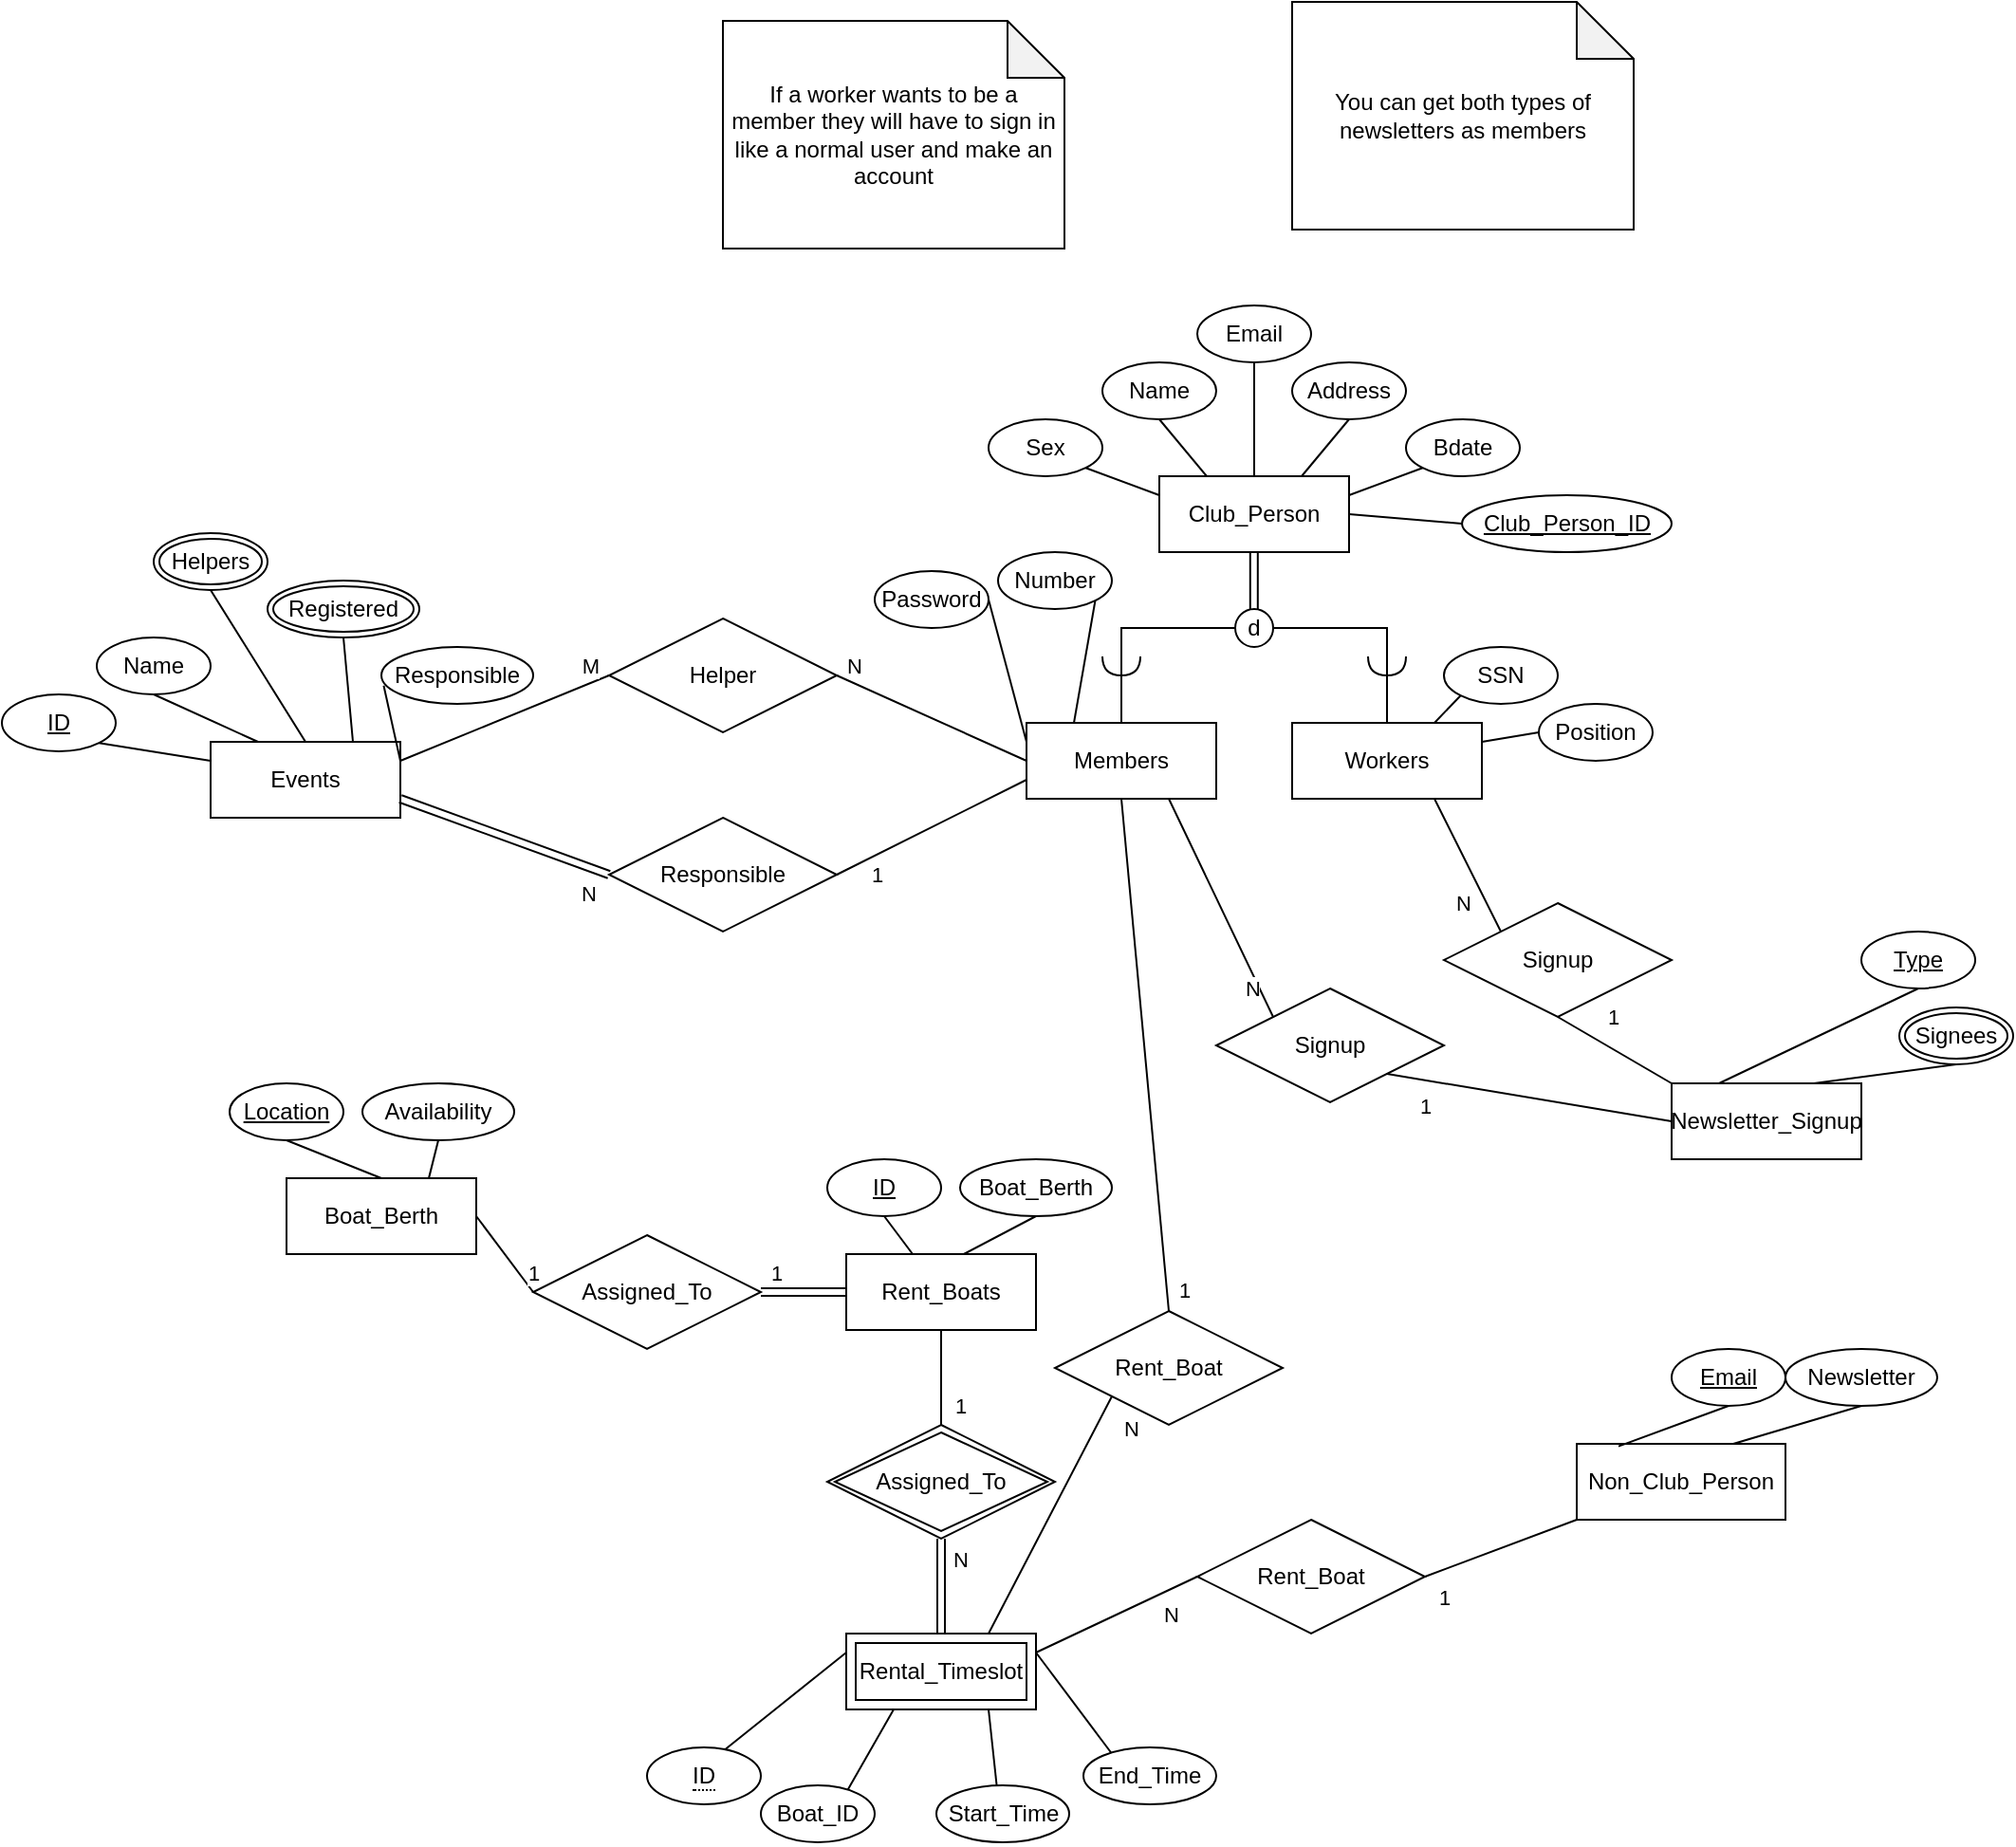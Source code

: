 <mxfile version="24.4.8" type="device">
  <diagram id="R2lEEEUBdFMjLlhIrx00" name="Page-1">
    <mxGraphModel dx="1389" dy="577" grid="1" gridSize="10" guides="1" tooltips="1" connect="1" arrows="1" fold="1" page="0" pageScale="1" pageWidth="850" pageHeight="1100" math="0" shadow="0" extFonts="Permanent Marker^https://fonts.googleapis.com/css?family=Permanent+Marker">
      <root>
        <mxCell id="0" />
        <mxCell id="1" parent="0" />
        <mxCell id="LL6rKFgymBO0ETevRGAc-12" style="edgeStyle=orthogonalEdgeStyle;rounded=0;orthogonalLoop=1;jettySize=auto;html=1;exitX=0.5;exitY=1;exitDx=0;exitDy=0;endArrow=none;endFill=0;shape=link;" edge="1" parent="1">
          <mxGeometry relative="1" as="geometry">
            <mxPoint x="399.9" y="310.0" as="sourcePoint" />
            <mxPoint x="399.9" y="340.0" as="targetPoint" />
          </mxGeometry>
        </mxCell>
        <mxCell id="LL6rKFgymBO0ETevRGAc-1" value="Club_Person" style="whiteSpace=wrap;html=1;align=center;" vertex="1" parent="1">
          <mxGeometry x="350" y="270" width="100" height="40" as="geometry" />
        </mxCell>
        <mxCell id="LL6rKFgymBO0ETevRGAc-145" style="edgeStyle=none;rounded=0;orthogonalLoop=1;jettySize=auto;html=1;exitX=0.75;exitY=1;exitDx=0;exitDy=0;entryX=0;entryY=0;entryDx=0;entryDy=0;endArrow=none;endFill=0;" edge="1" parent="1" source="LL6rKFgymBO0ETevRGAc-2" target="LL6rKFgymBO0ETevRGAc-142">
          <mxGeometry relative="1" as="geometry" />
        </mxCell>
        <mxCell id="LL6rKFgymBO0ETevRGAc-152" value="N" style="edgeLabel;html=1;align=center;verticalAlign=middle;resizable=0;points=[];" vertex="1" connectable="0" parent="LL6rKFgymBO0ETevRGAc-145">
          <mxGeometry x="0.497" y="2" relative="1" as="geometry">
            <mxPoint x="-13" y="3" as="offset" />
          </mxGeometry>
        </mxCell>
        <mxCell id="LL6rKFgymBO0ETevRGAc-2" value="Workers" style="whiteSpace=wrap;html=1;align=center;" vertex="1" parent="1">
          <mxGeometry x="420" y="400" width="100" height="40" as="geometry" />
        </mxCell>
        <mxCell id="LL6rKFgymBO0ETevRGAc-131" style="edgeStyle=none;rounded=0;orthogonalLoop=1;jettySize=auto;html=1;exitX=0.5;exitY=1;exitDx=0;exitDy=0;entryX=0.5;entryY=0;entryDx=0;entryDy=0;endArrow=none;endFill=0;" edge="1" parent="1" source="LL6rKFgymBO0ETevRGAc-3" target="LL6rKFgymBO0ETevRGAc-130">
          <mxGeometry relative="1" as="geometry" />
        </mxCell>
        <mxCell id="LL6rKFgymBO0ETevRGAc-136" value="1" style="edgeLabel;html=1;align=center;verticalAlign=middle;resizable=0;points=[];" vertex="1" connectable="0" parent="LL6rKFgymBO0ETevRGAc-131">
          <mxGeometry x="0.913" y="-1" relative="1" as="geometry">
            <mxPoint x="10" as="offset" />
          </mxGeometry>
        </mxCell>
        <mxCell id="LL6rKFgymBO0ETevRGAc-148" style="edgeStyle=none;rounded=0;orthogonalLoop=1;jettySize=auto;html=1;exitX=0.75;exitY=1;exitDx=0;exitDy=0;entryX=0;entryY=0;entryDx=0;entryDy=0;endArrow=none;endFill=0;" edge="1" parent="1" source="LL6rKFgymBO0ETevRGAc-3" target="LL6rKFgymBO0ETevRGAc-147">
          <mxGeometry relative="1" as="geometry" />
        </mxCell>
        <mxCell id="LL6rKFgymBO0ETevRGAc-3" value="Members" style="whiteSpace=wrap;html=1;align=center;" vertex="1" parent="1">
          <mxGeometry x="280" y="400" width="100" height="40" as="geometry" />
        </mxCell>
        <mxCell id="LL6rKFgymBO0ETevRGAc-4" value="" style="shape=requiredInterface;html=1;verticalLabelPosition=bottom;sketch=0;rotation=90;" vertex="1" parent="1">
          <mxGeometry x="325" y="360" width="10" height="20" as="geometry" />
        </mxCell>
        <mxCell id="LL6rKFgymBO0ETevRGAc-110" style="edgeStyle=none;rounded=0;orthogonalLoop=1;jettySize=auto;html=1;exitX=1;exitY=0.5;exitDx=0;exitDy=0;entryX=0;entryY=0.5;entryDx=0;entryDy=0;endArrow=none;endFill=0;" edge="1" parent="1" source="LL6rKFgymBO0ETevRGAc-8" target="LL6rKFgymBO0ETevRGAc-107">
          <mxGeometry relative="1" as="geometry" />
        </mxCell>
        <mxCell id="LL6rKFgymBO0ETevRGAc-112" value="1" style="edgeLabel;html=1;align=center;verticalAlign=middle;resizable=0;points=[];" vertex="1" connectable="0" parent="LL6rKFgymBO0ETevRGAc-110">
          <mxGeometry x="0.599" y="-1" relative="1" as="geometry">
            <mxPoint x="7" y="-3" as="offset" />
          </mxGeometry>
        </mxCell>
        <mxCell id="LL6rKFgymBO0ETevRGAc-8" value="Boat_Berth" style="whiteSpace=wrap;html=1;align=center;" vertex="1" parent="1">
          <mxGeometry x="-110" y="640" width="100" height="40" as="geometry" />
        </mxCell>
        <mxCell id="LL6rKFgymBO0ETevRGAc-9" value="Rent_Boats" style="whiteSpace=wrap;html=1;align=center;" vertex="1" parent="1">
          <mxGeometry x="185" y="680" width="100" height="40" as="geometry" />
        </mxCell>
        <mxCell id="LL6rKFgymBO0ETevRGAc-13" style="edgeStyle=orthogonalEdgeStyle;rounded=0;orthogonalLoop=1;jettySize=auto;html=1;exitX=1;exitY=0.5;exitDx=0;exitDy=0;entryX=0.5;entryY=0;entryDx=0;entryDy=0;endArrow=none;endFill=0;" edge="1" parent="1" source="LL6rKFgymBO0ETevRGAc-10" target="LL6rKFgymBO0ETevRGAc-2">
          <mxGeometry relative="1" as="geometry" />
        </mxCell>
        <mxCell id="LL6rKFgymBO0ETevRGAc-14" style="edgeStyle=orthogonalEdgeStyle;rounded=0;orthogonalLoop=1;jettySize=auto;html=1;exitX=0;exitY=0.5;exitDx=0;exitDy=0;entryX=0.5;entryY=0;entryDx=0;entryDy=0;endArrow=none;endFill=0;" edge="1" parent="1" source="LL6rKFgymBO0ETevRGAc-10" target="LL6rKFgymBO0ETevRGAc-3">
          <mxGeometry relative="1" as="geometry" />
        </mxCell>
        <mxCell id="LL6rKFgymBO0ETevRGAc-10" value="d" style="ellipse;whiteSpace=wrap;html=1;aspect=fixed;" vertex="1" parent="1">
          <mxGeometry x="390" y="340" width="20" height="20" as="geometry" />
        </mxCell>
        <mxCell id="LL6rKFgymBO0ETevRGAc-16" value="" style="shape=requiredInterface;html=1;verticalLabelPosition=bottom;sketch=0;rotation=90;" vertex="1" parent="1">
          <mxGeometry x="465" y="360" width="10" height="20" as="geometry" />
        </mxCell>
        <mxCell id="LL6rKFgymBO0ETevRGAc-17" value="Newsletter_Signup" style="whiteSpace=wrap;html=1;align=center;" vertex="1" parent="1">
          <mxGeometry x="620" y="590" width="100" height="40" as="geometry" />
        </mxCell>
        <mxCell id="LL6rKFgymBO0ETevRGAc-93" style="edgeStyle=none;rounded=0;orthogonalLoop=1;jettySize=auto;html=1;exitX=1;exitY=0.25;exitDx=0;exitDy=0;entryX=0;entryY=0.5;entryDx=0;entryDy=0;endArrow=none;endFill=0;" edge="1" parent="1" source="LL6rKFgymBO0ETevRGAc-18" target="LL6rKFgymBO0ETevRGAc-92">
          <mxGeometry relative="1" as="geometry" />
        </mxCell>
        <mxCell id="LL6rKFgymBO0ETevRGAc-101" value="M" style="edgeLabel;html=1;align=center;verticalAlign=middle;resizable=0;points=[];" vertex="1" connectable="0" parent="LL6rKFgymBO0ETevRGAc-93">
          <mxGeometry x="0.82" y="-1" relative="1" as="geometry">
            <mxPoint x="-1" y="-10" as="offset" />
          </mxGeometry>
        </mxCell>
        <mxCell id="LL6rKFgymBO0ETevRGAc-18" value="Events" style="whiteSpace=wrap;html=1;align=center;" vertex="1" parent="1">
          <mxGeometry x="-150" y="410" width="100" height="40" as="geometry" />
        </mxCell>
        <mxCell id="LL6rKFgymBO0ETevRGAc-38" style="rounded=0;orthogonalLoop=1;jettySize=auto;html=1;exitX=0.5;exitY=1;exitDx=0;exitDy=0;entryX=0.25;entryY=0;entryDx=0;entryDy=0;endArrow=none;endFill=0;" edge="1" parent="1" source="LL6rKFgymBO0ETevRGAc-20" target="LL6rKFgymBO0ETevRGAc-1">
          <mxGeometry relative="1" as="geometry" />
        </mxCell>
        <mxCell id="LL6rKFgymBO0ETevRGAc-20" value="Name" style="ellipse;whiteSpace=wrap;html=1;align=center;" vertex="1" parent="1">
          <mxGeometry x="320" y="210" width="60" height="30" as="geometry" />
        </mxCell>
        <mxCell id="LL6rKFgymBO0ETevRGAc-31" style="rounded=0;orthogonalLoop=1;jettySize=auto;html=1;exitX=0.5;exitY=1;exitDx=0;exitDy=0;entryX=0.75;entryY=0;entryDx=0;entryDy=0;endArrow=none;endFill=0;" edge="1" parent="1" source="LL6rKFgymBO0ETevRGAc-22" target="LL6rKFgymBO0ETevRGAc-1">
          <mxGeometry relative="1" as="geometry" />
        </mxCell>
        <mxCell id="LL6rKFgymBO0ETevRGAc-22" value="Address" style="ellipse;whiteSpace=wrap;html=1;align=center;" vertex="1" parent="1">
          <mxGeometry x="420" y="210" width="60" height="30" as="geometry" />
        </mxCell>
        <mxCell id="LL6rKFgymBO0ETevRGAc-32" style="rounded=0;orthogonalLoop=1;jettySize=auto;html=1;exitX=0;exitY=1;exitDx=0;exitDy=0;entryX=1;entryY=0.25;entryDx=0;entryDy=0;endArrow=none;endFill=0;" edge="1" parent="1" source="LL6rKFgymBO0ETevRGAc-23" target="LL6rKFgymBO0ETevRGAc-1">
          <mxGeometry relative="1" as="geometry" />
        </mxCell>
        <mxCell id="LL6rKFgymBO0ETevRGAc-23" value="Bdate" style="ellipse;whiteSpace=wrap;html=1;align=center;" vertex="1" parent="1">
          <mxGeometry x="480" y="240" width="60" height="30" as="geometry" />
        </mxCell>
        <mxCell id="LL6rKFgymBO0ETevRGAc-37" style="rounded=0;orthogonalLoop=1;jettySize=auto;html=1;exitX=1;exitY=1;exitDx=0;exitDy=0;entryX=0;entryY=0.25;entryDx=0;entryDy=0;endArrow=none;endFill=0;" edge="1" parent="1" source="LL6rKFgymBO0ETevRGAc-24" target="LL6rKFgymBO0ETevRGAc-1">
          <mxGeometry relative="1" as="geometry" />
        </mxCell>
        <mxCell id="LL6rKFgymBO0ETevRGAc-24" value="Sex" style="ellipse;whiteSpace=wrap;html=1;align=center;" vertex="1" parent="1">
          <mxGeometry x="260" y="240" width="60" height="30" as="geometry" />
        </mxCell>
        <mxCell id="LL6rKFgymBO0ETevRGAc-46" style="rounded=0;orthogonalLoop=1;jettySize=auto;html=1;exitX=1;exitY=1;exitDx=0;exitDy=0;entryX=0.25;entryY=0;entryDx=0;entryDy=0;endArrow=none;endFill=0;" edge="1" parent="1" source="LL6rKFgymBO0ETevRGAc-33" target="LL6rKFgymBO0ETevRGAc-3">
          <mxGeometry relative="1" as="geometry" />
        </mxCell>
        <mxCell id="LL6rKFgymBO0ETevRGAc-33" value="Number" style="ellipse;whiteSpace=wrap;html=1;align=center;" vertex="1" parent="1">
          <mxGeometry x="265" y="310" width="60" height="30" as="geometry" />
        </mxCell>
        <mxCell id="LL6rKFgymBO0ETevRGAc-43" style="rounded=0;orthogonalLoop=1;jettySize=auto;html=1;exitX=0;exitY=1;exitDx=0;exitDy=0;entryX=0.75;entryY=0;entryDx=0;entryDy=0;endArrow=none;endFill=0;" edge="1" parent="1" source="LL6rKFgymBO0ETevRGAc-39" target="LL6rKFgymBO0ETevRGAc-2">
          <mxGeometry relative="1" as="geometry" />
        </mxCell>
        <mxCell id="LL6rKFgymBO0ETevRGAc-39" value="SSN" style="ellipse;whiteSpace=wrap;html=1;align=center;" vertex="1" parent="1">
          <mxGeometry x="500" y="360" width="60" height="30" as="geometry" />
        </mxCell>
        <mxCell id="LL6rKFgymBO0ETevRGAc-45" style="rounded=0;orthogonalLoop=1;jettySize=auto;html=1;exitX=0;exitY=0.5;exitDx=0;exitDy=0;entryX=1;entryY=0.25;entryDx=0;entryDy=0;endArrow=none;endFill=0;" edge="1" parent="1" source="LL6rKFgymBO0ETevRGAc-41" target="LL6rKFgymBO0ETevRGAc-2">
          <mxGeometry relative="1" as="geometry" />
        </mxCell>
        <mxCell id="LL6rKFgymBO0ETevRGAc-41" value="Position" style="ellipse;whiteSpace=wrap;html=1;align=center;" vertex="1" parent="1">
          <mxGeometry x="550" y="390" width="60" height="30" as="geometry" />
        </mxCell>
        <mxCell id="LL6rKFgymBO0ETevRGAc-44" value="If a worker wants to be a member they will have to sign in like a normal user and make an account" style="shape=note;whiteSpace=wrap;html=1;backgroundOutline=1;darkOpacity=0.05;" vertex="1" parent="1">
          <mxGeometry x="120" y="30" width="180" height="120" as="geometry" />
        </mxCell>
        <mxCell id="LL6rKFgymBO0ETevRGAc-73" style="edgeStyle=none;rounded=0;orthogonalLoop=1;jettySize=auto;html=1;exitX=0.5;exitY=1;exitDx=0;exitDy=0;entryX=0.25;entryY=0;entryDx=0;entryDy=0;endArrow=none;endFill=0;" edge="1" parent="1" source="LL6rKFgymBO0ETevRGAc-49" target="LL6rKFgymBO0ETevRGAc-18">
          <mxGeometry relative="1" as="geometry" />
        </mxCell>
        <mxCell id="LL6rKFgymBO0ETevRGAc-49" value="Name" style="ellipse;whiteSpace=wrap;html=1;align=center;" vertex="1" parent="1">
          <mxGeometry x="-210" y="355" width="60" height="30" as="geometry" />
        </mxCell>
        <mxCell id="LL6rKFgymBO0ETevRGAc-50" value="Non_Club_Person" style="whiteSpace=wrap;html=1;align=center;" vertex="1" parent="1">
          <mxGeometry x="570" y="780" width="110" height="40" as="geometry" />
        </mxCell>
        <mxCell id="LL6rKFgymBO0ETevRGAc-52" style="edgeStyle=orthogonalEdgeStyle;rounded=0;orthogonalLoop=1;jettySize=auto;html=1;exitX=0.5;exitY=1;exitDx=0;exitDy=0;entryX=0.5;entryY=0;entryDx=0;entryDy=0;endArrow=none;endFill=0;" edge="1" parent="1" source="LL6rKFgymBO0ETevRGAc-51" target="LL6rKFgymBO0ETevRGAc-1">
          <mxGeometry relative="1" as="geometry" />
        </mxCell>
        <mxCell id="LL6rKFgymBO0ETevRGAc-51" value="Email" style="ellipse;whiteSpace=wrap;html=1;align=center;" vertex="1" parent="1">
          <mxGeometry x="370" y="180" width="60" height="30" as="geometry" />
        </mxCell>
        <mxCell id="LL6rKFgymBO0ETevRGAc-54" style="rounded=0;orthogonalLoop=1;jettySize=auto;html=1;exitX=1;exitY=0.5;exitDx=0;exitDy=0;entryX=0;entryY=0.25;entryDx=0;entryDy=0;endArrow=none;endFill=0;" edge="1" parent="1" source="LL6rKFgymBO0ETevRGAc-53" target="LL6rKFgymBO0ETevRGAc-3">
          <mxGeometry relative="1" as="geometry" />
        </mxCell>
        <mxCell id="LL6rKFgymBO0ETevRGAc-53" value="Password" style="ellipse;whiteSpace=wrap;html=1;align=center;" vertex="1" parent="1">
          <mxGeometry x="200" y="320" width="60" height="30" as="geometry" />
        </mxCell>
        <mxCell id="LL6rKFgymBO0ETevRGAc-59" style="rounded=0;orthogonalLoop=1;jettySize=auto;html=1;exitX=0.5;exitY=1;exitDx=0;exitDy=0;entryX=0.25;entryY=0;entryDx=0;entryDy=0;endArrow=none;endFill=0;" edge="1" parent="1" source="LL6rKFgymBO0ETevRGAc-56" target="LL6rKFgymBO0ETevRGAc-17">
          <mxGeometry relative="1" as="geometry" />
        </mxCell>
        <mxCell id="LL6rKFgymBO0ETevRGAc-56" value="&lt;u&gt;Type&lt;/u&gt;" style="ellipse;whiteSpace=wrap;html=1;align=center;" vertex="1" parent="1">
          <mxGeometry x="720" y="510" width="60" height="30" as="geometry" />
        </mxCell>
        <mxCell id="LL6rKFgymBO0ETevRGAc-60" style="rounded=0;orthogonalLoop=1;jettySize=auto;html=1;exitX=0.5;exitY=1;exitDx=0;exitDy=0;entryX=0.75;entryY=0;entryDx=0;entryDy=0;endArrow=none;endFill=0;" edge="1" parent="1" source="LL6rKFgymBO0ETevRGAc-58" target="LL6rKFgymBO0ETevRGAc-17">
          <mxGeometry relative="1" as="geometry" />
        </mxCell>
        <mxCell id="LL6rKFgymBO0ETevRGAc-58" value="Signees" style="ellipse;shape=doubleEllipse;margin=3;whiteSpace=wrap;html=1;align=center;" vertex="1" parent="1">
          <mxGeometry x="740" y="550" width="60" height="30" as="geometry" />
        </mxCell>
        <mxCell id="LL6rKFgymBO0ETevRGAc-74" style="edgeStyle=none;rounded=0;orthogonalLoop=1;jettySize=auto;html=1;exitX=0.5;exitY=1;exitDx=0;exitDy=0;entryX=0.5;entryY=0;entryDx=0;entryDy=0;endArrow=none;endFill=0;" edge="1" parent="1" source="LL6rKFgymBO0ETevRGAc-61" target="LL6rKFgymBO0ETevRGAc-18">
          <mxGeometry relative="1" as="geometry" />
        </mxCell>
        <mxCell id="LL6rKFgymBO0ETevRGAc-61" value="Helpers" style="ellipse;shape=doubleEllipse;margin=3;whiteSpace=wrap;html=1;align=center;" vertex="1" parent="1">
          <mxGeometry x="-180" y="300" width="60" height="30" as="geometry" />
        </mxCell>
        <mxCell id="LL6rKFgymBO0ETevRGAc-75" style="edgeStyle=none;rounded=0;orthogonalLoop=1;jettySize=auto;html=1;exitX=0.5;exitY=1;exitDx=0;exitDy=0;entryX=0.75;entryY=0;entryDx=0;entryDy=0;endArrow=none;endFill=0;" edge="1" parent="1" source="LL6rKFgymBO0ETevRGAc-63" target="LL6rKFgymBO0ETevRGAc-18">
          <mxGeometry relative="1" as="geometry" />
        </mxCell>
        <mxCell id="LL6rKFgymBO0ETevRGAc-63" value="Registered" style="ellipse;shape=doubleEllipse;margin=3;whiteSpace=wrap;html=1;align=center;" vertex="1" parent="1">
          <mxGeometry x="-120" y="325" width="80" height="30" as="geometry" />
        </mxCell>
        <mxCell id="LL6rKFgymBO0ETevRGAc-78" style="edgeStyle=none;rounded=0;orthogonalLoop=1;jettySize=auto;html=1;exitX=0;exitY=1;exitDx=0;exitDy=0;entryX=1;entryY=0.25;entryDx=0;entryDy=0;endArrow=none;endFill=0;" edge="1" parent="1" target="LL6rKFgymBO0ETevRGAc-18">
          <mxGeometry relative="1" as="geometry">
            <mxPoint x="-58.776" y="380.419" as="sourcePoint" />
          </mxGeometry>
        </mxCell>
        <mxCell id="LL6rKFgymBO0ETevRGAc-64" value="Responsible" style="ellipse;whiteSpace=wrap;html=1;align=center;" vertex="1" parent="1">
          <mxGeometry x="-60" y="360" width="80" height="30" as="geometry" />
        </mxCell>
        <mxCell id="LL6rKFgymBO0ETevRGAc-77" style="edgeStyle=none;rounded=0;orthogonalLoop=1;jettySize=auto;html=1;exitX=1;exitY=1;exitDx=0;exitDy=0;entryX=0;entryY=0.25;entryDx=0;entryDy=0;endArrow=none;endFill=0;" edge="1" parent="1" source="LL6rKFgymBO0ETevRGAc-65" target="LL6rKFgymBO0ETevRGAc-18">
          <mxGeometry relative="1" as="geometry" />
        </mxCell>
        <mxCell id="LL6rKFgymBO0ETevRGAc-65" value="&lt;u&gt;ID&lt;/u&gt;" style="ellipse;whiteSpace=wrap;html=1;align=center;" vertex="1" parent="1">
          <mxGeometry x="-260" y="385" width="60" height="30" as="geometry" />
        </mxCell>
        <mxCell id="LL6rKFgymBO0ETevRGAc-66" value="You can get both types of newsletters as members" style="shape=note;whiteSpace=wrap;html=1;backgroundOutline=1;darkOpacity=0.05;" vertex="1" parent="1">
          <mxGeometry x="420" y="20" width="180" height="120" as="geometry" />
        </mxCell>
        <mxCell id="LL6rKFgymBO0ETevRGAc-67" value="&lt;u&gt;Email&lt;/u&gt;" style="ellipse;whiteSpace=wrap;html=1;align=center;" vertex="1" parent="1">
          <mxGeometry x="620" y="730" width="60" height="30" as="geometry" />
        </mxCell>
        <mxCell id="LL6rKFgymBO0ETevRGAc-71" style="rounded=0;orthogonalLoop=1;jettySize=auto;html=1;exitX=0.5;exitY=1;exitDx=0;exitDy=0;entryX=0.75;entryY=0;entryDx=0;entryDy=0;endArrow=none;endFill=0;" edge="1" parent="1" source="LL6rKFgymBO0ETevRGAc-69" target="LL6rKFgymBO0ETevRGAc-50">
          <mxGeometry relative="1" as="geometry" />
        </mxCell>
        <mxCell id="LL6rKFgymBO0ETevRGAc-69" value="Newsletter" style="ellipse;whiteSpace=wrap;html=1;align=center;" vertex="1" parent="1">
          <mxGeometry x="680" y="730" width="80" height="30" as="geometry" />
        </mxCell>
        <mxCell id="LL6rKFgymBO0ETevRGAc-70" style="rounded=0;orthogonalLoop=1;jettySize=auto;html=1;exitX=0.5;exitY=1;exitDx=0;exitDy=0;entryX=0.2;entryY=0.033;entryDx=0;entryDy=0;entryPerimeter=0;endArrow=none;endFill=0;" edge="1" parent="1" source="LL6rKFgymBO0ETevRGAc-67" target="LL6rKFgymBO0ETevRGAc-50">
          <mxGeometry relative="1" as="geometry" />
        </mxCell>
        <mxCell id="LL6rKFgymBO0ETevRGAc-80" style="edgeStyle=none;rounded=0;orthogonalLoop=1;jettySize=auto;html=1;exitX=0.5;exitY=1;exitDx=0;exitDy=0;entryX=0.5;entryY=0;entryDx=0;entryDy=0;endArrow=none;endFill=0;" edge="1" parent="1" source="LL6rKFgymBO0ETevRGAc-79" target="LL6rKFgymBO0ETevRGAc-8">
          <mxGeometry relative="1" as="geometry" />
        </mxCell>
        <mxCell id="LL6rKFgymBO0ETevRGAc-79" value="&lt;u&gt;Location&lt;/u&gt;" style="ellipse;whiteSpace=wrap;html=1;align=center;" vertex="1" parent="1">
          <mxGeometry x="-140" y="590" width="60" height="30" as="geometry" />
        </mxCell>
        <mxCell id="LL6rKFgymBO0ETevRGAc-82" style="edgeStyle=none;rounded=0;orthogonalLoop=1;jettySize=auto;html=1;exitX=0.5;exitY=1;exitDx=0;exitDy=0;endArrow=none;endFill=0;" edge="1" parent="1" source="LL6rKFgymBO0ETevRGAc-81" target="LL6rKFgymBO0ETevRGAc-9">
          <mxGeometry relative="1" as="geometry" />
        </mxCell>
        <mxCell id="LL6rKFgymBO0ETevRGAc-81" value="&lt;u&gt;ID&lt;/u&gt;" style="ellipse;whiteSpace=wrap;html=1;align=center;" vertex="1" parent="1">
          <mxGeometry x="175" y="630" width="60" height="30" as="geometry" />
        </mxCell>
        <mxCell id="LL6rKFgymBO0ETevRGAc-88" style="edgeStyle=none;rounded=0;orthogonalLoop=1;jettySize=auto;html=1;exitX=0.5;exitY=1;exitDx=0;exitDy=0;entryX=0;entryY=0.25;entryDx=0;entryDy=0;endArrow=none;endFill=0;" edge="1" parent="1">
          <mxGeometry relative="1" as="geometry">
            <mxPoint x="110" y="950" as="sourcePoint" />
            <mxPoint x="185" y="890" as="targetPoint" />
          </mxGeometry>
        </mxCell>
        <mxCell id="LL6rKFgymBO0ETevRGAc-89" style="edgeStyle=none;rounded=0;orthogonalLoop=1;jettySize=auto;html=1;exitX=0.5;exitY=1;exitDx=0;exitDy=0;entryX=0.25;entryY=1;entryDx=0;entryDy=0;endArrow=none;endFill=0;" edge="1" parent="1" source="LL6rKFgymBO0ETevRGAc-85">
          <mxGeometry relative="1" as="geometry">
            <mxPoint x="210" y="920" as="targetPoint" />
          </mxGeometry>
        </mxCell>
        <mxCell id="LL6rKFgymBO0ETevRGAc-85" value="Boat_ID" style="ellipse;whiteSpace=wrap;html=1;align=center;" vertex="1" parent="1">
          <mxGeometry x="140" y="960" width="60" height="30" as="geometry" />
        </mxCell>
        <mxCell id="LL6rKFgymBO0ETevRGAc-90" style="edgeStyle=none;rounded=0;orthogonalLoop=1;jettySize=auto;html=1;exitX=0.5;exitY=1;exitDx=0;exitDy=0;entryX=0.75;entryY=1;entryDx=0;entryDy=0;endArrow=none;endFill=0;" edge="1" parent="1" source="LL6rKFgymBO0ETevRGAc-86">
          <mxGeometry relative="1" as="geometry">
            <mxPoint x="260" y="920" as="targetPoint" />
          </mxGeometry>
        </mxCell>
        <mxCell id="LL6rKFgymBO0ETevRGAc-86" value="Start_Time" style="ellipse;whiteSpace=wrap;html=1;align=center;" vertex="1" parent="1">
          <mxGeometry x="232.5" y="960" width="70" height="30" as="geometry" />
        </mxCell>
        <mxCell id="LL6rKFgymBO0ETevRGAc-91" style="edgeStyle=none;rounded=0;orthogonalLoop=1;jettySize=auto;html=1;exitX=0.5;exitY=1;exitDx=0;exitDy=0;entryX=1;entryY=0.25;entryDx=0;entryDy=0;endArrow=none;endFill=0;" edge="1" parent="1" source="LL6rKFgymBO0ETevRGAc-87">
          <mxGeometry relative="1" as="geometry">
            <mxPoint x="285" y="890" as="targetPoint" />
          </mxGeometry>
        </mxCell>
        <mxCell id="LL6rKFgymBO0ETevRGAc-87" value="End_Time" style="ellipse;whiteSpace=wrap;html=1;align=center;" vertex="1" parent="1">
          <mxGeometry x="310" y="940" width="70" height="30" as="geometry" />
        </mxCell>
        <mxCell id="LL6rKFgymBO0ETevRGAc-94" style="edgeStyle=none;rounded=0;orthogonalLoop=1;jettySize=auto;html=1;exitX=1;exitY=0.5;exitDx=0;exitDy=0;entryX=0;entryY=0.5;entryDx=0;entryDy=0;endArrow=none;endFill=0;" edge="1" parent="1" source="LL6rKFgymBO0ETevRGAc-92" target="LL6rKFgymBO0ETevRGAc-3">
          <mxGeometry relative="1" as="geometry" />
        </mxCell>
        <mxCell id="LL6rKFgymBO0ETevRGAc-99" value="N" style="edgeLabel;html=1;align=center;verticalAlign=middle;resizable=0;points=[];" vertex="1" connectable="0" parent="LL6rKFgymBO0ETevRGAc-94">
          <mxGeometry x="-0.828" y="1" relative="1" as="geometry">
            <mxPoint y="-8" as="offset" />
          </mxGeometry>
        </mxCell>
        <mxCell id="LL6rKFgymBO0ETevRGAc-92" value="Helper" style="shape=rhombus;perimeter=rhombusPerimeter;whiteSpace=wrap;html=1;align=center;" vertex="1" parent="1">
          <mxGeometry x="60" y="345" width="120" height="60" as="geometry" />
        </mxCell>
        <mxCell id="LL6rKFgymBO0ETevRGAc-96" style="edgeStyle=none;rounded=0;orthogonalLoop=1;jettySize=auto;html=1;exitX=1;exitY=0.5;exitDx=0;exitDy=0;entryX=0;entryY=0.75;entryDx=0;entryDy=0;endArrow=none;endFill=0;" edge="1" parent="1" source="LL6rKFgymBO0ETevRGAc-95" target="LL6rKFgymBO0ETevRGAc-3">
          <mxGeometry relative="1" as="geometry" />
        </mxCell>
        <mxCell id="LL6rKFgymBO0ETevRGAc-97" style="edgeStyle=none;rounded=0;orthogonalLoop=1;jettySize=auto;html=1;exitX=0;exitY=0.5;exitDx=0;exitDy=0;entryX=1;entryY=0.75;entryDx=0;entryDy=0;endArrow=none;endFill=0;shape=link;" edge="1" parent="1" source="LL6rKFgymBO0ETevRGAc-95" target="LL6rKFgymBO0ETevRGAc-18">
          <mxGeometry relative="1" as="geometry" />
        </mxCell>
        <mxCell id="LL6rKFgymBO0ETevRGAc-102" value="1" style="edgeLabel;html=1;align=center;verticalAlign=middle;resizable=0;points=[];" vertex="1" connectable="0" parent="LL6rKFgymBO0ETevRGAc-97">
          <mxGeometry x="-0.751" relative="1" as="geometry">
            <mxPoint x="154" y="5" as="offset" />
          </mxGeometry>
        </mxCell>
        <mxCell id="LL6rKFgymBO0ETevRGAc-95" value="Responsible" style="shape=rhombus;perimeter=rhombusPerimeter;whiteSpace=wrap;html=1;align=center;" vertex="1" parent="1">
          <mxGeometry x="60" y="450" width="120" height="60" as="geometry" />
        </mxCell>
        <mxCell id="LL6rKFgymBO0ETevRGAc-104" value="N" style="edgeLabel;html=1;align=center;verticalAlign=middle;resizable=0;points=[];" vertex="1" connectable="0" parent="1">
          <mxGeometry x="79.995" y="470.0" as="geometry">
            <mxPoint x="-31" y="20" as="offset" />
          </mxGeometry>
        </mxCell>
        <mxCell id="LL6rKFgymBO0ETevRGAc-105" value="Boat_Berth" style="ellipse;whiteSpace=wrap;html=1;align=center;" vertex="1" parent="1">
          <mxGeometry x="245" y="630" width="80" height="30" as="geometry" />
        </mxCell>
        <mxCell id="LL6rKFgymBO0ETevRGAc-106" style="edgeStyle=none;rounded=0;orthogonalLoop=1;jettySize=auto;html=1;exitX=0.5;exitY=1;exitDx=0;exitDy=0;entryX=0.619;entryY=0;entryDx=0;entryDy=0;entryPerimeter=0;endArrow=none;endFill=0;" edge="1" parent="1" source="LL6rKFgymBO0ETevRGAc-105" target="LL6rKFgymBO0ETevRGAc-9">
          <mxGeometry relative="1" as="geometry" />
        </mxCell>
        <mxCell id="LL6rKFgymBO0ETevRGAc-111" style="edgeStyle=none;rounded=0;orthogonalLoop=1;jettySize=auto;html=1;exitX=1;exitY=0.5;exitDx=0;exitDy=0;entryX=0;entryY=0.5;entryDx=0;entryDy=0;endArrow=none;endFill=0;shape=link;" edge="1" parent="1" source="LL6rKFgymBO0ETevRGAc-107" target="LL6rKFgymBO0ETevRGAc-9">
          <mxGeometry relative="1" as="geometry" />
        </mxCell>
        <mxCell id="LL6rKFgymBO0ETevRGAc-113" value="1" style="edgeLabel;html=1;align=center;verticalAlign=middle;resizable=0;points=[];" vertex="1" connectable="0" parent="LL6rKFgymBO0ETevRGAc-111">
          <mxGeometry x="-0.659" relative="1" as="geometry">
            <mxPoint y="-10" as="offset" />
          </mxGeometry>
        </mxCell>
        <mxCell id="LL6rKFgymBO0ETevRGAc-107" value="Assigned_To" style="shape=rhombus;perimeter=rhombusPerimeter;whiteSpace=wrap;html=1;align=center;" vertex="1" parent="1">
          <mxGeometry x="20" y="670" width="120" height="60" as="geometry" />
        </mxCell>
        <mxCell id="LL6rKFgymBO0ETevRGAc-109" style="edgeStyle=none;rounded=0;orthogonalLoop=1;jettySize=auto;html=1;exitX=0.5;exitY=1;exitDx=0;exitDy=0;entryX=0.75;entryY=0;entryDx=0;entryDy=0;endArrow=none;endFill=0;" edge="1" parent="1" source="LL6rKFgymBO0ETevRGAc-108" target="LL6rKFgymBO0ETevRGAc-8">
          <mxGeometry relative="1" as="geometry" />
        </mxCell>
        <mxCell id="LL6rKFgymBO0ETevRGAc-108" value="Availability" style="ellipse;whiteSpace=wrap;html=1;align=center;" vertex="1" parent="1">
          <mxGeometry x="-70" y="590" width="80" height="30" as="geometry" />
        </mxCell>
        <mxCell id="LL6rKFgymBO0ETevRGAc-116" style="edgeStyle=none;rounded=0;orthogonalLoop=1;jettySize=auto;html=1;exitX=0.5;exitY=0;exitDx=0;exitDy=0;entryX=0.5;entryY=1;entryDx=0;entryDy=0;endArrow=none;endFill=0;" edge="1" parent="1" source="LL6rKFgymBO0ETevRGAc-115" target="LL6rKFgymBO0ETevRGAc-9">
          <mxGeometry relative="1" as="geometry" />
        </mxCell>
        <mxCell id="LL6rKFgymBO0ETevRGAc-118" value="1" style="edgeLabel;html=1;align=center;verticalAlign=middle;resizable=0;points=[];" vertex="1" connectable="0" parent="LL6rKFgymBO0ETevRGAc-116">
          <mxGeometry x="-0.61" y="-1" relative="1" as="geometry">
            <mxPoint x="9" as="offset" />
          </mxGeometry>
        </mxCell>
        <mxCell id="LL6rKFgymBO0ETevRGAc-117" style="edgeStyle=none;rounded=0;orthogonalLoop=1;jettySize=auto;html=1;exitX=0.5;exitY=1;exitDx=0;exitDy=0;entryX=0.5;entryY=0;entryDx=0;entryDy=0;endArrow=none;endFill=0;shape=link;" edge="1" parent="1" source="LL6rKFgymBO0ETevRGAc-115">
          <mxGeometry relative="1" as="geometry">
            <mxPoint x="235" y="880" as="targetPoint" />
          </mxGeometry>
        </mxCell>
        <mxCell id="LL6rKFgymBO0ETevRGAc-119" value="N" style="edgeLabel;html=1;align=center;verticalAlign=middle;resizable=0;points=[];" vertex="1" connectable="0" parent="LL6rKFgymBO0ETevRGAc-117">
          <mxGeometry x="-0.59" relative="1" as="geometry">
            <mxPoint x="10" as="offset" />
          </mxGeometry>
        </mxCell>
        <mxCell id="LL6rKFgymBO0ETevRGAc-115" value="Assigned_To" style="shape=rhombus;perimeter=rhombusPerimeter;whiteSpace=wrap;html=1;align=center;double=1;" vertex="1" parent="1">
          <mxGeometry x="175" y="770" width="120" height="60" as="geometry" />
        </mxCell>
        <mxCell id="LL6rKFgymBO0ETevRGAc-120" value="&lt;span style=&quot;border-bottom: 1px dotted&quot;&gt;ID&lt;/span&gt;" style="ellipse;whiteSpace=wrap;html=1;align=center;" vertex="1" parent="1">
          <mxGeometry x="80" y="940" width="60" height="30" as="geometry" />
        </mxCell>
        <mxCell id="LL6rKFgymBO0ETevRGAc-124" value="Rental_Timeslot" style="shape=ext;margin=3;double=1;whiteSpace=wrap;html=1;align=center;" vertex="1" parent="1">
          <mxGeometry x="185" y="880" width="100" height="40" as="geometry" />
        </mxCell>
        <mxCell id="LL6rKFgymBO0ETevRGAc-128" style="edgeStyle=none;rounded=0;orthogonalLoop=1;jettySize=auto;html=1;exitX=0;exitY=0.5;exitDx=0;exitDy=0;entryX=1;entryY=0.25;entryDx=0;entryDy=0;endArrow=none;endFill=0;" edge="1" parent="1" source="LL6rKFgymBO0ETevRGAc-125" target="LL6rKFgymBO0ETevRGAc-124">
          <mxGeometry relative="1" as="geometry" />
        </mxCell>
        <mxCell id="LL6rKFgymBO0ETevRGAc-133" value="N" style="edgeLabel;html=1;align=center;verticalAlign=middle;resizable=0;points=[];" vertex="1" connectable="0" parent="LL6rKFgymBO0ETevRGAc-128">
          <mxGeometry x="-0.684" y="-2" relative="1" as="geometry">
            <mxPoint y="15" as="offset" />
          </mxGeometry>
        </mxCell>
        <mxCell id="LL6rKFgymBO0ETevRGAc-129" style="edgeStyle=none;rounded=0;orthogonalLoop=1;jettySize=auto;html=1;exitX=1;exitY=0.5;exitDx=0;exitDy=0;entryX=0;entryY=1;entryDx=0;entryDy=0;endArrow=none;endFill=0;" edge="1" parent="1" source="LL6rKFgymBO0ETevRGAc-125" target="LL6rKFgymBO0ETevRGAc-50">
          <mxGeometry relative="1" as="geometry" />
        </mxCell>
        <mxCell id="LL6rKFgymBO0ETevRGAc-134" value="1" style="edgeLabel;html=1;align=center;verticalAlign=middle;resizable=0;points=[];" vertex="1" connectable="0" parent="LL6rKFgymBO0ETevRGAc-129">
          <mxGeometry x="-0.764" y="-1" relative="1" as="geometry">
            <mxPoint y="13" as="offset" />
          </mxGeometry>
        </mxCell>
        <mxCell id="LL6rKFgymBO0ETevRGAc-125" value="Rent_Boat" style="shape=rhombus;perimeter=rhombusPerimeter;whiteSpace=wrap;html=1;align=center;" vertex="1" parent="1">
          <mxGeometry x="370" y="820" width="120" height="60" as="geometry" />
        </mxCell>
        <mxCell id="LL6rKFgymBO0ETevRGAc-132" style="edgeStyle=none;rounded=0;orthogonalLoop=1;jettySize=auto;html=1;exitX=0;exitY=1;exitDx=0;exitDy=0;entryX=0.75;entryY=0;entryDx=0;entryDy=0;endArrow=none;endFill=0;" edge="1" parent="1" source="LL6rKFgymBO0ETevRGAc-130" target="LL6rKFgymBO0ETevRGAc-124">
          <mxGeometry relative="1" as="geometry" />
        </mxCell>
        <mxCell id="LL6rKFgymBO0ETevRGAc-135" value="N" style="edgeLabel;html=1;align=center;verticalAlign=middle;resizable=0;points=[];" vertex="1" connectable="0" parent="LL6rKFgymBO0ETevRGAc-132">
          <mxGeometry x="-0.844" y="2" relative="1" as="geometry">
            <mxPoint x="13" y="6" as="offset" />
          </mxGeometry>
        </mxCell>
        <mxCell id="LL6rKFgymBO0ETevRGAc-130" value="Rent_Boat" style="shape=rhombus;perimeter=rhombusPerimeter;whiteSpace=wrap;html=1;align=center;" vertex="1" parent="1">
          <mxGeometry x="295" y="710" width="120" height="60" as="geometry" />
        </mxCell>
        <mxCell id="LL6rKFgymBO0ETevRGAc-146" style="edgeStyle=none;rounded=0;orthogonalLoop=1;jettySize=auto;html=1;exitX=0.5;exitY=1;exitDx=0;exitDy=0;entryX=0;entryY=0;entryDx=0;entryDy=0;endArrow=none;endFill=0;" edge="1" parent="1" source="LL6rKFgymBO0ETevRGAc-142" target="LL6rKFgymBO0ETevRGAc-17">
          <mxGeometry relative="1" as="geometry" />
        </mxCell>
        <mxCell id="LL6rKFgymBO0ETevRGAc-153" value="1" style="edgeLabel;html=1;align=center;verticalAlign=middle;resizable=0;points=[];" vertex="1" connectable="0" parent="LL6rKFgymBO0ETevRGAc-146">
          <mxGeometry x="-0.374" y="1" relative="1" as="geometry">
            <mxPoint x="10" y="-10" as="offset" />
          </mxGeometry>
        </mxCell>
        <mxCell id="LL6rKFgymBO0ETevRGAc-142" value="Signup" style="shape=rhombus;perimeter=rhombusPerimeter;whiteSpace=wrap;html=1;align=center;" vertex="1" parent="1">
          <mxGeometry x="500" y="495" width="120" height="60" as="geometry" />
        </mxCell>
        <mxCell id="LL6rKFgymBO0ETevRGAc-149" style="edgeStyle=none;rounded=0;orthogonalLoop=1;jettySize=auto;html=1;exitX=1;exitY=1;exitDx=0;exitDy=0;entryX=0;entryY=0.5;entryDx=0;entryDy=0;endArrow=none;endFill=0;" edge="1" parent="1" source="LL6rKFgymBO0ETevRGAc-147" target="LL6rKFgymBO0ETevRGAc-17">
          <mxGeometry relative="1" as="geometry" />
        </mxCell>
        <mxCell id="LL6rKFgymBO0ETevRGAc-147" value="Signup" style="shape=rhombus;perimeter=rhombusPerimeter;whiteSpace=wrap;html=1;align=center;" vertex="1" parent="1">
          <mxGeometry x="380" y="540" width="120" height="60" as="geometry" />
        </mxCell>
        <mxCell id="LL6rKFgymBO0ETevRGAc-150" value="1" style="edgeLabel;html=1;align=center;verticalAlign=middle;resizable=0;points=[];" vertex="1" connectable="0" parent="1">
          <mxGeometry x="609.996" y="709.996" as="geometry">
            <mxPoint x="-120" y="-108" as="offset" />
          </mxGeometry>
        </mxCell>
        <mxCell id="LL6rKFgymBO0ETevRGAc-151" value="N" style="edgeLabel;html=1;align=center;verticalAlign=middle;resizable=0;points=[];" vertex="1" connectable="0" parent="1">
          <mxGeometry x="579.535" y="760.306" as="geometry">
            <mxPoint x="-181" y="-221" as="offset" />
          </mxGeometry>
        </mxCell>
        <mxCell id="LL6rKFgymBO0ETevRGAc-155" style="edgeStyle=none;rounded=0;orthogonalLoop=1;jettySize=auto;html=1;exitX=0;exitY=0.5;exitDx=0;exitDy=0;entryX=1;entryY=0.5;entryDx=0;entryDy=0;endArrow=none;endFill=0;" edge="1" parent="1" source="LL6rKFgymBO0ETevRGAc-154" target="LL6rKFgymBO0ETevRGAc-1">
          <mxGeometry relative="1" as="geometry" />
        </mxCell>
        <mxCell id="LL6rKFgymBO0ETevRGAc-154" value="&lt;u&gt;Club_Person_ID&lt;/u&gt;" style="ellipse;whiteSpace=wrap;html=1;align=center;" vertex="1" parent="1">
          <mxGeometry x="509.53" y="280" width="110.47" height="30" as="geometry" />
        </mxCell>
      </root>
    </mxGraphModel>
  </diagram>
</mxfile>
